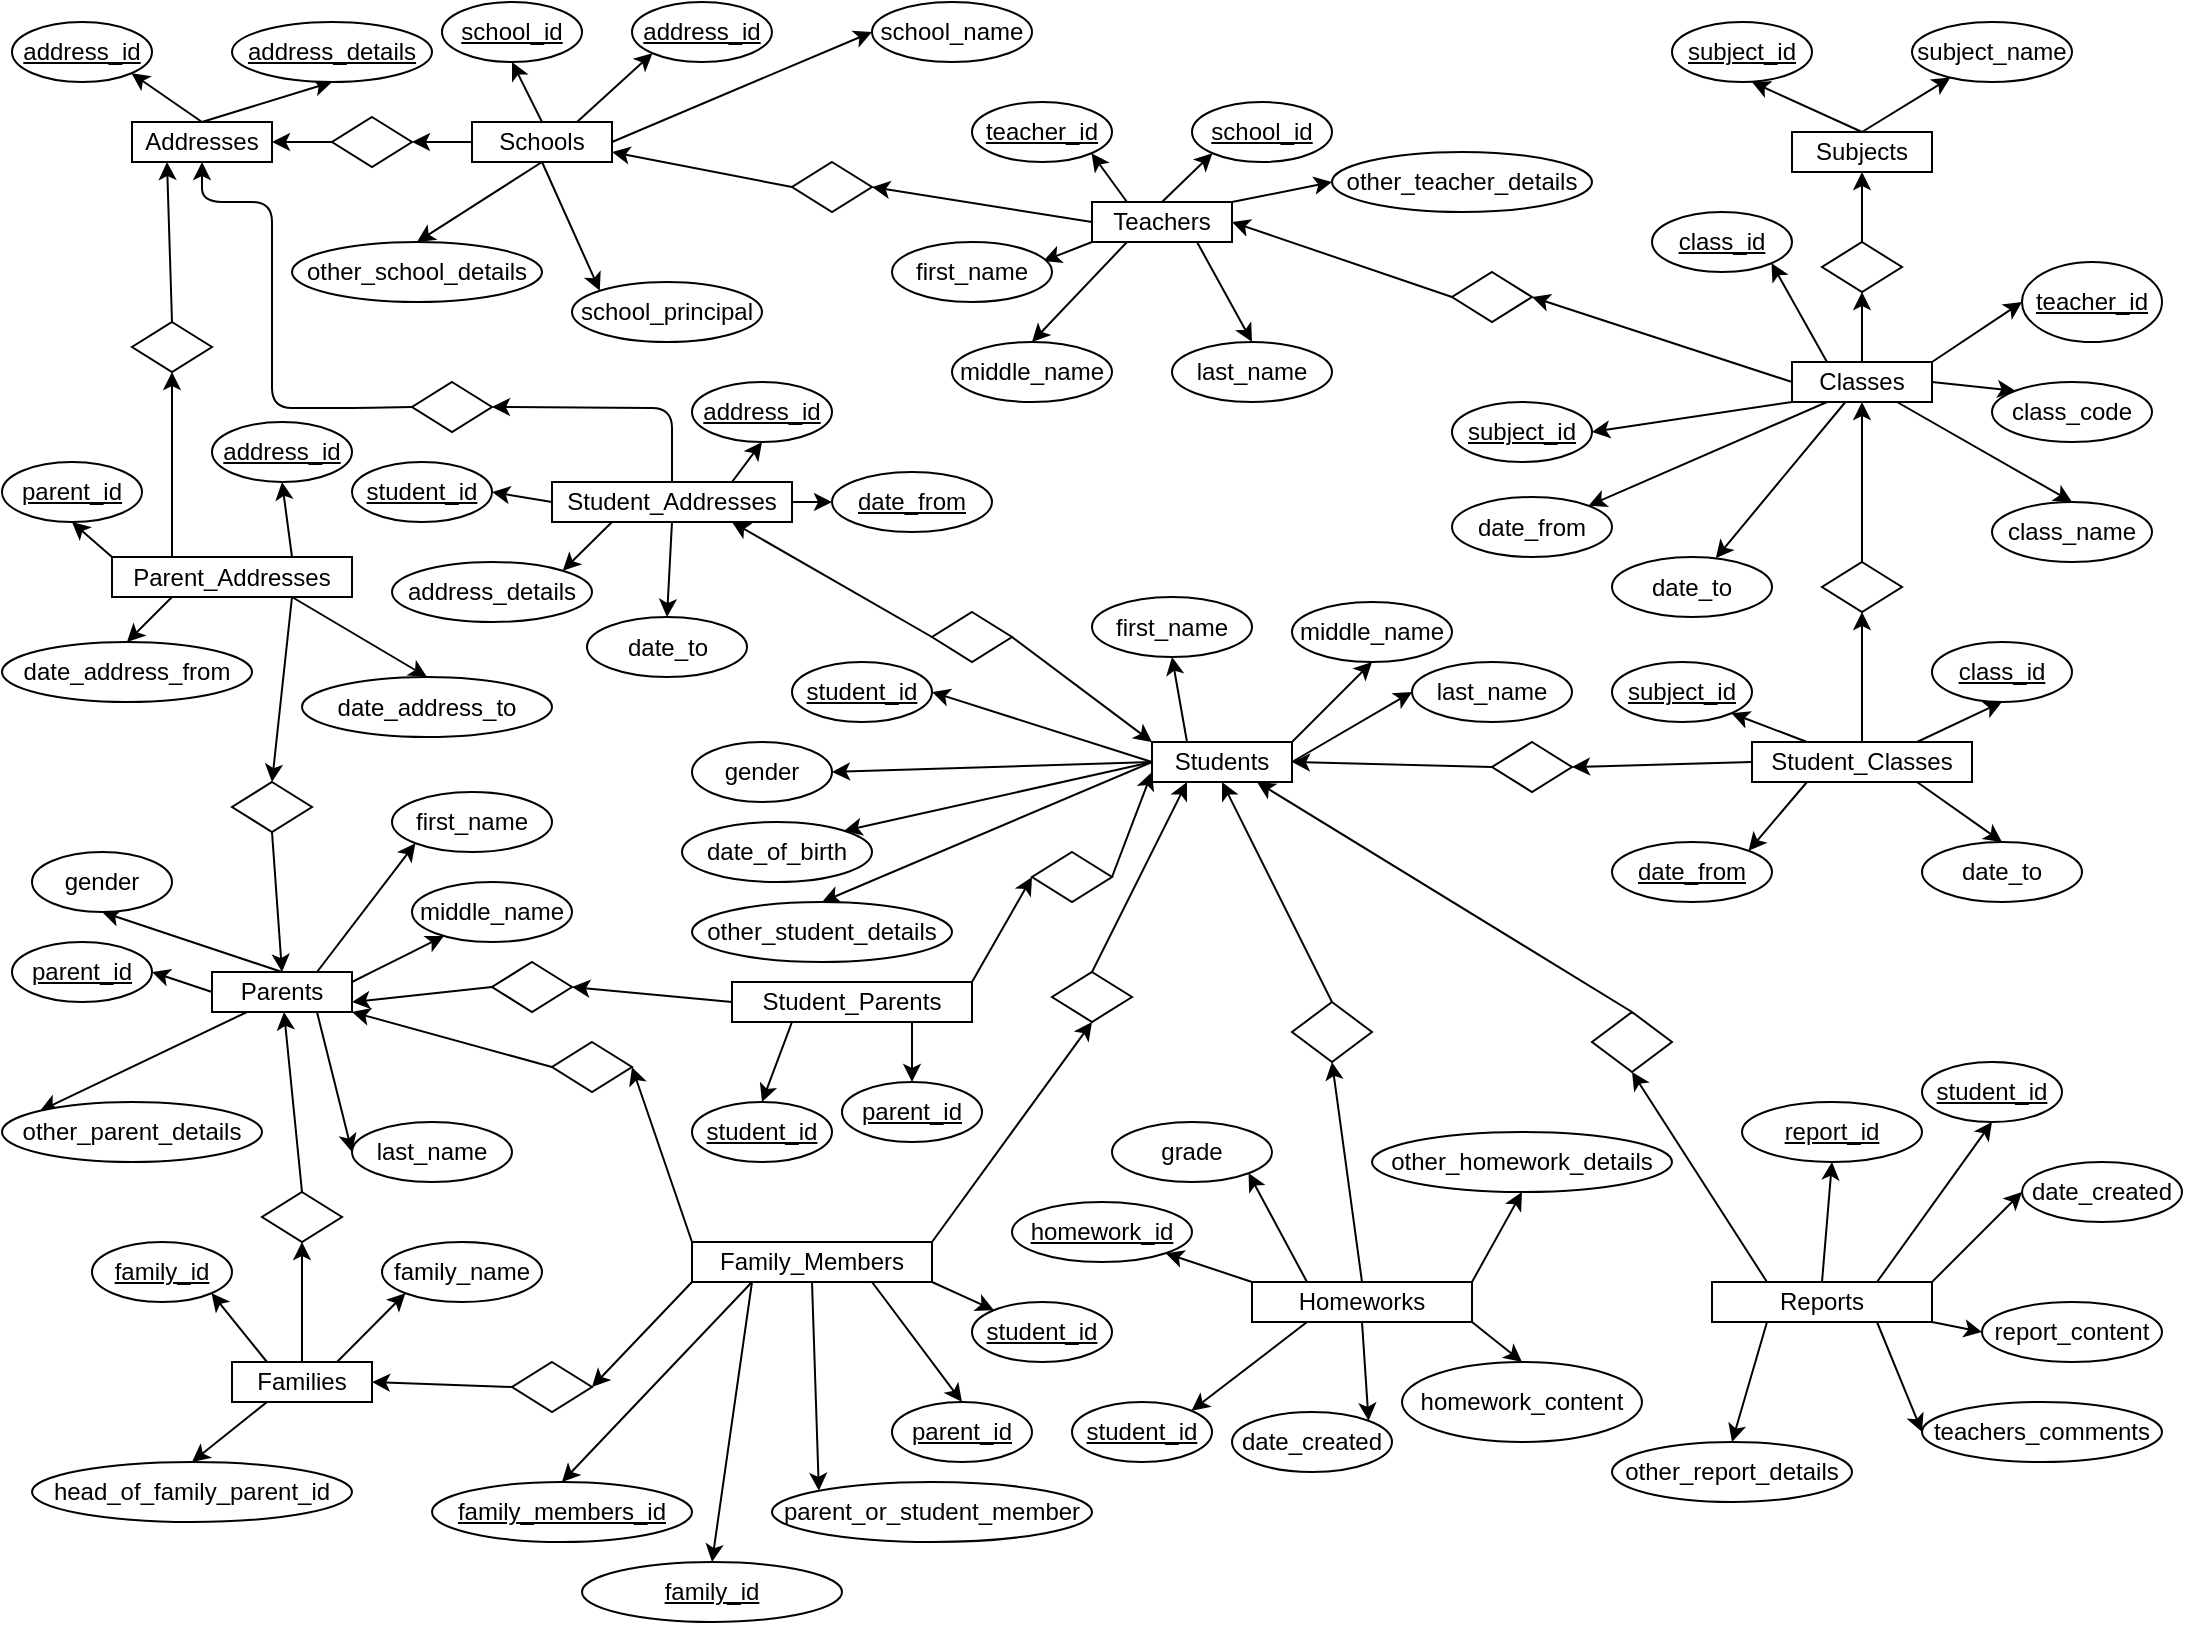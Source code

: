 <mxfile>
    <diagram id="_4S55ueHXffm-7lvJzkO" name="Page-1">
        <mxGraphModel dx="1066" dy="604" grid="1" gridSize="10" guides="1" tooltips="1" connect="1" arrows="1" fold="1" page="1" pageScale="1" pageWidth="1100" pageHeight="850" math="0" shadow="0">
            <root>
                <mxCell id="0"/>
                <mxCell id="1" parent="0"/>
                <mxCell id="6" style="edgeStyle=none;html=1;exitX=0.5;exitY=0;exitDx=0;exitDy=0;entryX=1;entryY=1;entryDx=0;entryDy=0;" edge="1" parent="1" source="2" target="3">
                    <mxGeometry relative="1" as="geometry"/>
                </mxCell>
                <mxCell id="7" style="html=1;exitX=0.5;exitY=0;exitDx=0;exitDy=0;entryX=0.5;entryY=1;entryDx=0;entryDy=0;" edge="1" parent="1" source="2" target="4">
                    <mxGeometry relative="1" as="geometry"/>
                </mxCell>
                <mxCell id="2" value="Addresses" style="rounded=0;whiteSpace=wrap;html=1;" vertex="1" parent="1">
                    <mxGeometry x="70" y="70" width="70" height="20" as="geometry"/>
                </mxCell>
                <mxCell id="3" value="&lt;u&gt;address_id&lt;/u&gt;" style="ellipse;whiteSpace=wrap;html=1;" vertex="1" parent="1">
                    <mxGeometry x="10" y="20" width="70" height="30" as="geometry"/>
                </mxCell>
                <mxCell id="4" value="&lt;u&gt;address_details&lt;/u&gt;" style="ellipse;whiteSpace=wrap;html=1;" vertex="1" parent="1">
                    <mxGeometry x="120" y="20" width="100" height="30" as="geometry"/>
                </mxCell>
                <mxCell id="26" style="edgeStyle=none;html=1;exitX=0.5;exitY=1;exitDx=0;exitDy=0;entryX=0.5;entryY=0;entryDx=0;entryDy=0;" edge="1" parent="1" source="8" target="13">
                    <mxGeometry relative="1" as="geometry"/>
                </mxCell>
                <mxCell id="27" style="edgeStyle=none;html=1;exitX=0.5;exitY=1;exitDx=0;exitDy=0;entryX=0;entryY=0;entryDx=0;entryDy=0;" edge="1" parent="1" source="8" target="12">
                    <mxGeometry relative="1" as="geometry"/>
                </mxCell>
                <mxCell id="28" style="edgeStyle=none;html=1;exitX=1;exitY=0.5;exitDx=0;exitDy=0;entryX=0;entryY=0.5;entryDx=0;entryDy=0;" edge="1" parent="1" source="8" target="11">
                    <mxGeometry relative="1" as="geometry"/>
                </mxCell>
                <mxCell id="29" style="edgeStyle=none;html=1;exitX=0.75;exitY=0;exitDx=0;exitDy=0;entryX=0;entryY=1;entryDx=0;entryDy=0;" edge="1" parent="1" source="8" target="9">
                    <mxGeometry relative="1" as="geometry"/>
                </mxCell>
                <mxCell id="31" style="edgeStyle=none;html=1;exitX=0.5;exitY=0;exitDx=0;exitDy=0;entryX=0.5;entryY=1;entryDx=0;entryDy=0;" edge="1" parent="1" source="8" target="10">
                    <mxGeometry relative="1" as="geometry"/>
                </mxCell>
                <mxCell id="240" value="" style="edgeStyle=none;html=1;" edge="1" parent="1" source="8" target="14">
                    <mxGeometry relative="1" as="geometry"/>
                </mxCell>
                <mxCell id="8" value="Schools" style="rounded=0;whiteSpace=wrap;html=1;" vertex="1" parent="1">
                    <mxGeometry x="240" y="70" width="70" height="20" as="geometry"/>
                </mxCell>
                <mxCell id="9" value="&lt;u&gt;address_id&lt;/u&gt;" style="ellipse;whiteSpace=wrap;html=1;" vertex="1" parent="1">
                    <mxGeometry x="320" y="10" width="70" height="30" as="geometry"/>
                </mxCell>
                <mxCell id="10" value="&lt;u&gt;school_id&lt;/u&gt;" style="ellipse;whiteSpace=wrap;html=1;" vertex="1" parent="1">
                    <mxGeometry x="225" y="10" width="70" height="30" as="geometry"/>
                </mxCell>
                <mxCell id="11" value="school_name" style="ellipse;whiteSpace=wrap;html=1;" vertex="1" parent="1">
                    <mxGeometry x="440" y="10" width="80" height="30" as="geometry"/>
                </mxCell>
                <mxCell id="12" value="school_principal" style="ellipse;whiteSpace=wrap;html=1;" vertex="1" parent="1">
                    <mxGeometry x="290" y="150" width="95" height="30" as="geometry"/>
                </mxCell>
                <mxCell id="13" value="other_school_details" style="ellipse;whiteSpace=wrap;html=1;" vertex="1" parent="1">
                    <mxGeometry x="150" y="130" width="125" height="30" as="geometry"/>
                </mxCell>
                <mxCell id="16" style="edgeStyle=none;html=1;exitX=0;exitY=0.5;exitDx=0;exitDy=0;entryX=1;entryY=0.5;entryDx=0;entryDy=0;" edge="1" parent="1" source="14" target="2">
                    <mxGeometry relative="1" as="geometry"/>
                </mxCell>
                <mxCell id="14" value="" style="rhombus;whiteSpace=wrap;html=1;" vertex="1" parent="1">
                    <mxGeometry x="170" y="67.5" width="40" height="25" as="geometry"/>
                </mxCell>
                <mxCell id="20" style="edgeStyle=none;html=1;exitX=0.5;exitY=0;exitDx=0;exitDy=0;entryX=0.571;entryY=1;entryDx=0;entryDy=0;entryPerimeter=0;" edge="1" parent="1" source="17" target="18">
                    <mxGeometry relative="1" as="geometry"/>
                </mxCell>
                <mxCell id="21" style="edgeStyle=none;html=1;exitX=0.5;exitY=0;exitDx=0;exitDy=0;" edge="1" parent="1" source="17" target="19">
                    <mxGeometry relative="1" as="geometry"/>
                </mxCell>
                <mxCell id="17" value="Subjects" style="rounded=0;whiteSpace=wrap;html=1;" vertex="1" parent="1">
                    <mxGeometry x="900" y="75" width="70" height="20" as="geometry"/>
                </mxCell>
                <mxCell id="18" value="&lt;u&gt;subject_id&lt;/u&gt;" style="ellipse;whiteSpace=wrap;html=1;" vertex="1" parent="1">
                    <mxGeometry x="840" y="20" width="70" height="30" as="geometry"/>
                </mxCell>
                <mxCell id="19" value="subject_name" style="ellipse;whiteSpace=wrap;html=1;" vertex="1" parent="1">
                    <mxGeometry x="960" y="20" width="80" height="30" as="geometry"/>
                </mxCell>
                <mxCell id="23" style="edgeStyle=none;html=1;exitX=0.5;exitY=0;exitDx=0;exitDy=0;entryX=0.5;entryY=1;entryDx=0;entryDy=0;" edge="1" parent="1" source="22" target="17">
                    <mxGeometry relative="1" as="geometry"/>
                </mxCell>
                <mxCell id="22" value="" style="rhombus;whiteSpace=wrap;html=1;" vertex="1" parent="1">
                    <mxGeometry x="915" y="130" width="40" height="25" as="geometry"/>
                </mxCell>
                <mxCell id="42" style="edgeStyle=none;html=1;exitX=0;exitY=1;exitDx=0;exitDy=0;entryX=1;entryY=0.5;entryDx=0;entryDy=0;" edge="1" parent="1" source="24" target="33">
                    <mxGeometry relative="1" as="geometry"/>
                </mxCell>
                <mxCell id="43" value="" style="edgeStyle=none;html=1;" edge="1" parent="1" source="24" target="39">
                    <mxGeometry relative="1" as="geometry"/>
                </mxCell>
                <mxCell id="44" style="edgeStyle=none;html=1;exitX=0.75;exitY=1;exitDx=0;exitDy=0;entryX=0.5;entryY=0;entryDx=0;entryDy=0;" edge="1" parent="1" source="24" target="36">
                    <mxGeometry relative="1" as="geometry"/>
                </mxCell>
                <mxCell id="45" style="edgeStyle=none;html=1;exitX=0.25;exitY=1;exitDx=0;exitDy=0;entryX=1;entryY=0;entryDx=0;entryDy=0;" edge="1" parent="1" source="24" target="38">
                    <mxGeometry relative="1" as="geometry"/>
                </mxCell>
                <mxCell id="46" style="edgeStyle=none;html=1;exitX=1;exitY=0.5;exitDx=0;exitDy=0;entryX=0;entryY=0;entryDx=0;entryDy=0;" edge="1" parent="1" source="24" target="35">
                    <mxGeometry relative="1" as="geometry"/>
                </mxCell>
                <mxCell id="47" style="edgeStyle=none;html=1;exitX=1;exitY=0;exitDx=0;exitDy=0;entryX=0;entryY=0.5;entryDx=0;entryDy=0;" edge="1" parent="1" source="24" target="34">
                    <mxGeometry relative="1" as="geometry"/>
                </mxCell>
                <mxCell id="82" style="edgeStyle=none;html=1;exitX=0.25;exitY=0;exitDx=0;exitDy=0;entryX=1;entryY=1;entryDx=0;entryDy=0;" edge="1" parent="1" source="24" target="32">
                    <mxGeometry relative="1" as="geometry"/>
                </mxCell>
                <mxCell id="243" style="edgeStyle=none;html=1;exitX=0.5;exitY=0;exitDx=0;exitDy=0;entryX=0.5;entryY=1;entryDx=0;entryDy=0;" edge="1" parent="1" source="24" target="22">
                    <mxGeometry relative="1" as="geometry"/>
                </mxCell>
                <mxCell id="244" style="edgeStyle=none;html=1;exitX=0;exitY=0.5;exitDx=0;exitDy=0;entryX=1;entryY=0.5;entryDx=0;entryDy=0;" edge="1" parent="1" source="24" target="84">
                    <mxGeometry relative="1" as="geometry"/>
                </mxCell>
                <mxCell id="24" value="Classes" style="rounded=0;whiteSpace=wrap;html=1;" vertex="1" parent="1">
                    <mxGeometry x="900" y="190" width="70" height="20" as="geometry"/>
                </mxCell>
                <mxCell id="32" value="&lt;u&gt;class_id&lt;/u&gt;" style="ellipse;whiteSpace=wrap;html=1;" vertex="1" parent="1">
                    <mxGeometry x="830" y="115" width="70" height="30" as="geometry"/>
                </mxCell>
                <mxCell id="33" value="&lt;u&gt;subject_id&lt;/u&gt;" style="ellipse;whiteSpace=wrap;html=1;" vertex="1" parent="1">
                    <mxGeometry x="730" y="210" width="70" height="30" as="geometry"/>
                </mxCell>
                <mxCell id="34" value="&lt;u&gt;teacher_id&lt;/u&gt;" style="ellipse;whiteSpace=wrap;html=1;" vertex="1" parent="1">
                    <mxGeometry x="1015" y="140" width="70" height="40" as="geometry"/>
                </mxCell>
                <mxCell id="35" value="class_code" style="ellipse;whiteSpace=wrap;html=1;" vertex="1" parent="1">
                    <mxGeometry x="1000" y="200" width="80" height="30" as="geometry"/>
                </mxCell>
                <mxCell id="36" value="class_name" style="ellipse;whiteSpace=wrap;html=1;" vertex="1" parent="1">
                    <mxGeometry x="1000" y="260" width="80" height="30" as="geometry"/>
                </mxCell>
                <mxCell id="38" value="date_from" style="ellipse;whiteSpace=wrap;html=1;" vertex="1" parent="1">
                    <mxGeometry x="730" y="257.5" width="80" height="30" as="geometry"/>
                </mxCell>
                <mxCell id="39" value="date_to" style="ellipse;whiteSpace=wrap;html=1;" vertex="1" parent="1">
                    <mxGeometry x="810" y="287.5" width="80" height="30" as="geometry"/>
                </mxCell>
                <mxCell id="57" style="edgeStyle=none;html=1;exitX=0.25;exitY=1;exitDx=0;exitDy=0;entryX=1;entryY=0;entryDx=0;entryDy=0;" edge="1" parent="1" source="48" target="55">
                    <mxGeometry relative="1" as="geometry"/>
                </mxCell>
                <mxCell id="58" style="edgeStyle=none;html=1;exitX=0.75;exitY=1;exitDx=0;exitDy=0;entryX=0.5;entryY=0;entryDx=0;entryDy=0;" edge="1" parent="1" source="48" target="56">
                    <mxGeometry relative="1" as="geometry"/>
                </mxCell>
                <mxCell id="59" style="edgeStyle=none;html=1;exitX=0.75;exitY=0;exitDx=0;exitDy=0;entryX=0.5;entryY=1;entryDx=0;entryDy=0;" edge="1" parent="1" source="48" target="54">
                    <mxGeometry relative="1" as="geometry"/>
                </mxCell>
                <mxCell id="60" style="edgeStyle=none;html=1;exitX=0.25;exitY=0;exitDx=0;exitDy=0;entryX=1;entryY=1;entryDx=0;entryDy=0;" edge="1" parent="1" source="48" target="53">
                    <mxGeometry relative="1" as="geometry"/>
                </mxCell>
                <mxCell id="245" style="edgeStyle=none;html=1;exitX=0.5;exitY=0;exitDx=0;exitDy=0;entryX=0.5;entryY=1;entryDx=0;entryDy=0;" edge="1" parent="1" source="48" target="61">
                    <mxGeometry relative="1" as="geometry"/>
                </mxCell>
                <mxCell id="246" style="edgeStyle=none;html=1;exitX=0;exitY=0.5;exitDx=0;exitDy=0;entryX=1;entryY=0.5;entryDx=0;entryDy=0;" edge="1" parent="1" source="48" target="219">
                    <mxGeometry relative="1" as="geometry"/>
                </mxCell>
                <mxCell id="48" value="Student_Classes" style="rounded=0;whiteSpace=wrap;html=1;" vertex="1" parent="1">
                    <mxGeometry x="880" y="380" width="110" height="20" as="geometry"/>
                </mxCell>
                <mxCell id="53" value="&lt;u&gt;subject_id&lt;/u&gt;" style="ellipse;whiteSpace=wrap;html=1;" vertex="1" parent="1">
                    <mxGeometry x="810" y="340" width="70" height="30" as="geometry"/>
                </mxCell>
                <mxCell id="54" value="&lt;u&gt;class_id&lt;/u&gt;" style="ellipse;whiteSpace=wrap;html=1;" vertex="1" parent="1">
                    <mxGeometry x="970" y="330" width="70" height="30" as="geometry"/>
                </mxCell>
                <mxCell id="55" value="&lt;u&gt;date_from&lt;/u&gt;" style="ellipse;whiteSpace=wrap;html=1;" vertex="1" parent="1">
                    <mxGeometry x="810" y="430" width="80" height="30" as="geometry"/>
                </mxCell>
                <mxCell id="56" value="date_to" style="ellipse;whiteSpace=wrap;html=1;" vertex="1" parent="1">
                    <mxGeometry x="965" y="430" width="80" height="30" as="geometry"/>
                </mxCell>
                <mxCell id="62" style="edgeStyle=none;html=1;exitX=0.5;exitY=0;exitDx=0;exitDy=0;entryX=0.5;entryY=1;entryDx=0;entryDy=0;" edge="1" parent="1" source="61" target="24">
                    <mxGeometry relative="1" as="geometry"/>
                </mxCell>
                <mxCell id="61" value="" style="rhombus;whiteSpace=wrap;html=1;" vertex="1" parent="1">
                    <mxGeometry x="915" y="290" width="40" height="25" as="geometry"/>
                </mxCell>
                <mxCell id="75" style="edgeStyle=none;html=1;exitX=0;exitY=1;exitDx=0;exitDy=0;entryX=0.946;entryY=0.318;entryDx=0;entryDy=0;entryPerimeter=0;" edge="1" parent="1" source="64" target="68">
                    <mxGeometry relative="1" as="geometry"/>
                </mxCell>
                <mxCell id="76" style="edgeStyle=none;html=1;exitX=0.25;exitY=1;exitDx=0;exitDy=0;entryX=0.5;entryY=0;entryDx=0;entryDy=0;" edge="1" parent="1" source="64" target="69">
                    <mxGeometry relative="1" as="geometry"/>
                </mxCell>
                <mxCell id="78" style="edgeStyle=none;html=1;exitX=0.25;exitY=0;exitDx=0;exitDy=0;entryX=1;entryY=1;entryDx=0;entryDy=0;" edge="1" parent="1" source="64" target="65">
                    <mxGeometry relative="1" as="geometry"/>
                </mxCell>
                <mxCell id="79" style="edgeStyle=none;html=1;exitX=0.5;exitY=0;exitDx=0;exitDy=0;entryX=0;entryY=1;entryDx=0;entryDy=0;" edge="1" parent="1" source="64" target="66">
                    <mxGeometry relative="1" as="geometry"/>
                </mxCell>
                <mxCell id="80" style="edgeStyle=none;html=1;exitX=0.75;exitY=1;exitDx=0;exitDy=0;entryX=0.5;entryY=0;entryDx=0;entryDy=0;" edge="1" parent="1" source="64" target="70">
                    <mxGeometry relative="1" as="geometry"/>
                </mxCell>
                <mxCell id="83" style="edgeStyle=none;html=1;exitX=1;exitY=0;exitDx=0;exitDy=0;entryX=0;entryY=0.5;entryDx=0;entryDy=0;" edge="1" parent="1" source="64" target="71">
                    <mxGeometry relative="1" as="geometry"/>
                </mxCell>
                <mxCell id="241" style="edgeStyle=none;html=1;exitX=0;exitY=0.5;exitDx=0;exitDy=0;entryX=1;entryY=0.5;entryDx=0;entryDy=0;" edge="1" parent="1" source="64" target="72">
                    <mxGeometry relative="1" as="geometry"/>
                </mxCell>
                <mxCell id="64" value="Teachers" style="rounded=0;whiteSpace=wrap;html=1;" vertex="1" parent="1">
                    <mxGeometry x="550" y="110" width="70" height="20" as="geometry"/>
                </mxCell>
                <mxCell id="65" value="&lt;u&gt;teacher_id&lt;/u&gt;" style="ellipse;whiteSpace=wrap;html=1;" vertex="1" parent="1">
                    <mxGeometry x="490" y="60" width="70" height="30" as="geometry"/>
                </mxCell>
                <mxCell id="66" value="&lt;u&gt;school_id&lt;/u&gt;" style="ellipse;whiteSpace=wrap;html=1;" vertex="1" parent="1">
                    <mxGeometry x="600" y="60" width="70" height="30" as="geometry"/>
                </mxCell>
                <mxCell id="68" value="first_name" style="ellipse;whiteSpace=wrap;html=1;" vertex="1" parent="1">
                    <mxGeometry x="450" y="130" width="80" height="30" as="geometry"/>
                </mxCell>
                <mxCell id="69" value="middle_name" style="ellipse;whiteSpace=wrap;html=1;" vertex="1" parent="1">
                    <mxGeometry x="480" y="180" width="80" height="30" as="geometry"/>
                </mxCell>
                <mxCell id="70" value="last_name" style="ellipse;whiteSpace=wrap;html=1;" vertex="1" parent="1">
                    <mxGeometry x="590" y="180" width="80" height="30" as="geometry"/>
                </mxCell>
                <mxCell id="71" value="other_teacher_details" style="ellipse;whiteSpace=wrap;html=1;" vertex="1" parent="1">
                    <mxGeometry x="670" y="85" width="130" height="30" as="geometry"/>
                </mxCell>
                <mxCell id="73" style="edgeStyle=none;html=1;exitX=0;exitY=0.5;exitDx=0;exitDy=0;entryX=1;entryY=0.75;entryDx=0;entryDy=0;" edge="1" parent="1" source="72" target="8">
                    <mxGeometry relative="1" as="geometry"/>
                </mxCell>
                <mxCell id="72" value="" style="rhombus;whiteSpace=wrap;html=1;" vertex="1" parent="1">
                    <mxGeometry x="400" y="90" width="40" height="25" as="geometry"/>
                </mxCell>
                <mxCell id="85" style="edgeStyle=none;html=1;exitX=0;exitY=0.5;exitDx=0;exitDy=0;entryX=1;entryY=0.5;entryDx=0;entryDy=0;" edge="1" parent="1" source="84" target="64">
                    <mxGeometry relative="1" as="geometry"/>
                </mxCell>
                <mxCell id="84" value="" style="rhombus;whiteSpace=wrap;html=1;" vertex="1" parent="1">
                    <mxGeometry x="730" y="145" width="40" height="25" as="geometry"/>
                </mxCell>
                <mxCell id="97" style="edgeStyle=none;html=1;exitX=0;exitY=0.5;exitDx=0;exitDy=0;entryX=1;entryY=0.5;entryDx=0;entryDy=0;" edge="1" parent="1" source="87" target="91">
                    <mxGeometry relative="1" as="geometry"/>
                </mxCell>
                <mxCell id="98" style="edgeStyle=none;html=1;exitX=0.25;exitY=1;exitDx=0;exitDy=0;entryX=1;entryY=0;entryDx=0;entryDy=0;" edge="1" parent="1" source="87" target="96">
                    <mxGeometry relative="1" as="geometry"/>
                </mxCell>
                <mxCell id="99" style="edgeStyle=none;html=1;exitX=0.5;exitY=1;exitDx=0;exitDy=0;entryX=0.5;entryY=0;entryDx=0;entryDy=0;" edge="1" parent="1" source="87" target="95">
                    <mxGeometry relative="1" as="geometry"/>
                </mxCell>
                <mxCell id="100" style="edgeStyle=none;html=1;exitX=1;exitY=0.5;exitDx=0;exitDy=0;entryX=0;entryY=0.5;entryDx=0;entryDy=0;" edge="1" parent="1" source="87" target="94">
                    <mxGeometry relative="1" as="geometry"/>
                </mxCell>
                <mxCell id="101" style="edgeStyle=none;html=1;exitX=0.75;exitY=0;exitDx=0;exitDy=0;entryX=0.5;entryY=1;entryDx=0;entryDy=0;" edge="1" parent="1" source="87" target="92">
                    <mxGeometry relative="1" as="geometry"/>
                </mxCell>
                <mxCell id="237" style="edgeStyle=none;html=1;exitX=0.5;exitY=0;exitDx=0;exitDy=0;entryX=1;entryY=0.5;entryDx=0;entryDy=0;" edge="1" parent="1" source="87" target="88">
                    <mxGeometry relative="1" as="geometry">
                        <Array as="points">
                            <mxPoint x="340" y="213"/>
                        </Array>
                    </mxGeometry>
                </mxCell>
                <mxCell id="87" value="Student_Addresses" style="rounded=0;whiteSpace=wrap;html=1;" vertex="1" parent="1">
                    <mxGeometry x="280" y="250" width="120" height="20" as="geometry"/>
                </mxCell>
                <mxCell id="89" style="edgeStyle=none;html=1;exitX=0;exitY=0.5;exitDx=0;exitDy=0;entryX=0.5;entryY=1;entryDx=0;entryDy=0;" edge="1" parent="1" source="88" target="2">
                    <mxGeometry relative="1" as="geometry">
                        <Array as="points">
                            <mxPoint x="180" y="213"/>
                            <mxPoint x="140" y="213"/>
                            <mxPoint x="140" y="110"/>
                            <mxPoint x="105" y="110"/>
                        </Array>
                    </mxGeometry>
                </mxCell>
                <mxCell id="88" value="" style="rhombus;whiteSpace=wrap;html=1;" vertex="1" parent="1">
                    <mxGeometry x="210" y="200" width="40" height="25" as="geometry"/>
                </mxCell>
                <mxCell id="91" value="&lt;u&gt;student_id&lt;/u&gt;" style="ellipse;whiteSpace=wrap;html=1;" vertex="1" parent="1">
                    <mxGeometry x="180" y="240" width="70" height="30" as="geometry"/>
                </mxCell>
                <mxCell id="92" value="&lt;u&gt;address_id&lt;/u&gt;" style="ellipse;whiteSpace=wrap;html=1;" vertex="1" parent="1">
                    <mxGeometry x="350" y="200" width="70" height="30" as="geometry"/>
                </mxCell>
                <mxCell id="94" value="&lt;u&gt;date_from&lt;/u&gt;" style="ellipse;whiteSpace=wrap;html=1;" vertex="1" parent="1">
                    <mxGeometry x="420" y="245" width="80" height="30" as="geometry"/>
                </mxCell>
                <mxCell id="95" value="date_to" style="ellipse;whiteSpace=wrap;html=1;" vertex="1" parent="1">
                    <mxGeometry x="297.5" y="317.5" width="80" height="30" as="geometry"/>
                </mxCell>
                <mxCell id="96" value="address_details" style="ellipse;whiteSpace=wrap;html=1;" vertex="1" parent="1">
                    <mxGeometry x="200" y="290" width="100" height="30" as="geometry"/>
                </mxCell>
                <mxCell id="212" style="edgeStyle=none;html=1;exitX=0;exitY=0.5;exitDx=0;exitDy=0;entryX=1;entryY=0.5;entryDx=0;entryDy=0;" edge="1" parent="1" source="102" target="192">
                    <mxGeometry relative="1" as="geometry"/>
                </mxCell>
                <mxCell id="213" style="edgeStyle=none;html=1;exitX=0;exitY=0.5;exitDx=0;exitDy=0;entryX=1;entryY=0.5;entryDx=0;entryDy=0;" edge="1" parent="1" source="102" target="193">
                    <mxGeometry relative="1" as="geometry"/>
                </mxCell>
                <mxCell id="214" style="edgeStyle=none;html=1;exitX=0;exitY=0.5;exitDx=0;exitDy=0;entryX=1;entryY=0;entryDx=0;entryDy=0;" edge="1" parent="1" source="102" target="194">
                    <mxGeometry relative="1" as="geometry"/>
                </mxCell>
                <mxCell id="215" style="edgeStyle=none;html=1;exitX=0;exitY=0.5;exitDx=0;exitDy=0;entryX=0.5;entryY=0;entryDx=0;entryDy=0;" edge="1" parent="1" source="102" target="195">
                    <mxGeometry relative="1" as="geometry"/>
                </mxCell>
                <mxCell id="216" style="edgeStyle=none;html=1;exitX=0.25;exitY=0;exitDx=0;exitDy=0;entryX=0.5;entryY=1;entryDx=0;entryDy=0;" edge="1" parent="1" source="102" target="188">
                    <mxGeometry relative="1" as="geometry"/>
                </mxCell>
                <mxCell id="217" style="edgeStyle=none;html=1;exitX=1;exitY=0;exitDx=0;exitDy=0;entryX=0.5;entryY=1;entryDx=0;entryDy=0;" edge="1" parent="1" source="102" target="189">
                    <mxGeometry relative="1" as="geometry"/>
                </mxCell>
                <mxCell id="218" style="edgeStyle=none;html=1;exitX=1;exitY=0.5;exitDx=0;exitDy=0;entryX=0;entryY=0.5;entryDx=0;entryDy=0;" edge="1" parent="1" source="102" target="190">
                    <mxGeometry relative="1" as="geometry"/>
                </mxCell>
                <mxCell id="102" value="Students" style="rounded=0;whiteSpace=wrap;html=1;" vertex="1" parent="1">
                    <mxGeometry x="580" y="380" width="70" height="20" as="geometry"/>
                </mxCell>
                <mxCell id="210" style="edgeStyle=none;html=1;exitX=0.25;exitY=1;exitDx=0;exitDy=0;entryX=0.5;entryY=0;entryDx=0;entryDy=0;" edge="1" parent="1" source="103" target="104">
                    <mxGeometry relative="1" as="geometry"/>
                </mxCell>
                <mxCell id="211" style="edgeStyle=none;html=1;exitX=0.75;exitY=1;exitDx=0;exitDy=0;entryX=0.5;entryY=0;entryDx=0;entryDy=0;" edge="1" parent="1" source="103" target="105">
                    <mxGeometry relative="1" as="geometry"/>
                </mxCell>
                <mxCell id="234" style="edgeStyle=none;html=1;exitX=0;exitY=0.5;exitDx=0;exitDy=0;entryX=1;entryY=0.5;entryDx=0;entryDy=0;" edge="1" parent="1" source="103" target="153">
                    <mxGeometry relative="1" as="geometry"/>
                </mxCell>
                <mxCell id="235" style="edgeStyle=none;html=1;exitX=1;exitY=0;exitDx=0;exitDy=0;entryX=0;entryY=0.5;entryDx=0;entryDy=0;" edge="1" parent="1" source="103" target="171">
                    <mxGeometry relative="1" as="geometry"/>
                </mxCell>
                <mxCell id="103" value="Student_Parents" style="rounded=0;whiteSpace=wrap;html=1;" vertex="1" parent="1">
                    <mxGeometry x="370" y="500" width="120" height="20" as="geometry"/>
                </mxCell>
                <mxCell id="104" value="&lt;u&gt;student_id&lt;/u&gt;" style="ellipse;whiteSpace=wrap;html=1;" vertex="1" parent="1">
                    <mxGeometry x="350" y="560" width="70" height="30" as="geometry"/>
                </mxCell>
                <mxCell id="105" value="&lt;u&gt;parent_id&lt;/u&gt;" style="ellipse;whiteSpace=wrap;html=1;" vertex="1" parent="1">
                    <mxGeometry x="425" y="550" width="70" height="30" as="geometry"/>
                </mxCell>
                <mxCell id="122" style="edgeStyle=none;html=1;exitX=0.5;exitY=0;exitDx=0;exitDy=0;entryX=0.5;entryY=1;entryDx=0;entryDy=0;" edge="1" parent="1" source="106" target="109">
                    <mxGeometry relative="1" as="geometry"/>
                </mxCell>
                <mxCell id="123" style="edgeStyle=none;html=1;exitX=0.75;exitY=0;exitDx=0;exitDy=0;entryX=0;entryY=1;entryDx=0;entryDy=0;" edge="1" parent="1" source="106" target="110">
                    <mxGeometry relative="1" as="geometry"/>
                </mxCell>
                <mxCell id="128" style="edgeStyle=none;html=1;exitX=0.25;exitY=1;exitDx=0;exitDy=0;entryX=0;entryY=0;entryDx=0;entryDy=0;" edge="1" parent="1" source="106" target="113">
                    <mxGeometry relative="1" as="geometry"/>
                </mxCell>
                <mxCell id="147" style="edgeStyle=none;html=1;exitX=0;exitY=0.5;exitDx=0;exitDy=0;entryX=1;entryY=0.5;entryDx=0;entryDy=0;" edge="1" parent="1" source="106" target="107">
                    <mxGeometry relative="1" as="geometry"/>
                </mxCell>
                <mxCell id="196" style="edgeStyle=none;html=1;exitX=0.75;exitY=1;exitDx=0;exitDy=0;entryX=0;entryY=0.5;entryDx=0;entryDy=0;" edge="1" parent="1" source="106" target="116">
                    <mxGeometry relative="1" as="geometry"/>
                </mxCell>
                <mxCell id="197" style="edgeStyle=none;html=1;exitX=1;exitY=0.25;exitDx=0;exitDy=0;" edge="1" parent="1" source="106" target="111">
                    <mxGeometry relative="1" as="geometry">
                        <Array as="points">
                            <mxPoint x="200" y="490"/>
                        </Array>
                    </mxGeometry>
                </mxCell>
                <mxCell id="106" value="Parents" style="rounded=0;whiteSpace=wrap;html=1;" vertex="1" parent="1">
                    <mxGeometry x="110" y="495" width="70" height="20" as="geometry"/>
                </mxCell>
                <mxCell id="107" value="&lt;u&gt;parent_id&lt;/u&gt;" style="ellipse;whiteSpace=wrap;html=1;" vertex="1" parent="1">
                    <mxGeometry x="10" y="480" width="70" height="30" as="geometry"/>
                </mxCell>
                <mxCell id="109" value="gender" style="ellipse;whiteSpace=wrap;html=1;" vertex="1" parent="1">
                    <mxGeometry x="20" y="435" width="70" height="30" as="geometry"/>
                </mxCell>
                <mxCell id="110" value="first_name" style="ellipse;whiteSpace=wrap;html=1;" vertex="1" parent="1">
                    <mxGeometry x="200" y="405" width="80" height="30" as="geometry"/>
                </mxCell>
                <mxCell id="111" value="middle_name" style="ellipse;whiteSpace=wrap;html=1;" vertex="1" parent="1">
                    <mxGeometry x="210" y="450" width="80" height="30" as="geometry"/>
                </mxCell>
                <mxCell id="113" value="&lt;span style=&quot;text-align: left;&quot;&gt;other_parent_details&lt;/span&gt;" style="ellipse;whiteSpace=wrap;html=1;" vertex="1" parent="1">
                    <mxGeometry x="5" y="560" width="130" height="30" as="geometry"/>
                </mxCell>
                <mxCell id="116" value="last_name" style="ellipse;whiteSpace=wrap;html=1;" vertex="1" parent="1">
                    <mxGeometry x="180" y="570" width="80" height="30" as="geometry"/>
                </mxCell>
                <mxCell id="136" style="edgeStyle=none;html=1;exitX=0.75;exitY=0;exitDx=0;exitDy=0;entryX=0.5;entryY=1;entryDx=0;entryDy=0;" edge="1" parent="1" source="130" target="132">
                    <mxGeometry relative="1" as="geometry"/>
                </mxCell>
                <mxCell id="137" style="edgeStyle=none;html=1;exitX=0;exitY=0;exitDx=0;exitDy=0;entryX=0.5;entryY=1;entryDx=0;entryDy=0;" edge="1" parent="1" source="130" target="131">
                    <mxGeometry relative="1" as="geometry"/>
                </mxCell>
                <mxCell id="138" style="edgeStyle=none;html=1;exitX=0.25;exitY=1;exitDx=0;exitDy=0;entryX=0.5;entryY=0;entryDx=0;entryDy=0;" edge="1" parent="1" source="130" target="133">
                    <mxGeometry relative="1" as="geometry"/>
                </mxCell>
                <mxCell id="139" style="edgeStyle=none;html=1;exitX=0.75;exitY=1;exitDx=0;exitDy=0;entryX=0.5;entryY=0;entryDx=0;entryDy=0;" edge="1" parent="1" source="130" target="134">
                    <mxGeometry relative="1" as="geometry"/>
                </mxCell>
                <mxCell id="236" style="edgeStyle=none;html=1;exitX=0.75;exitY=1;exitDx=0;exitDy=0;entryX=0.5;entryY=0;entryDx=0;entryDy=0;" edge="1" parent="1" source="130" target="144">
                    <mxGeometry relative="1" as="geometry"/>
                </mxCell>
                <mxCell id="239" style="edgeStyle=none;html=1;exitX=0.25;exitY=0;exitDx=0;exitDy=0;entryX=0.5;entryY=1;entryDx=0;entryDy=0;" edge="1" parent="1" source="130" target="140">
                    <mxGeometry relative="1" as="geometry"/>
                </mxCell>
                <mxCell id="130" value="Parent_Addresses" style="rounded=0;whiteSpace=wrap;html=1;" vertex="1" parent="1">
                    <mxGeometry x="60" y="287.5" width="120" height="20" as="geometry"/>
                </mxCell>
                <mxCell id="131" value="&lt;u&gt;parent_id&lt;/u&gt;" style="ellipse;whiteSpace=wrap;html=1;" vertex="1" parent="1">
                    <mxGeometry x="5" y="240" width="70" height="30" as="geometry"/>
                </mxCell>
                <mxCell id="132" value="&lt;u&gt;address_id&lt;/u&gt;" style="ellipse;whiteSpace=wrap;html=1;" vertex="1" parent="1">
                    <mxGeometry x="110" y="220" width="70" height="30" as="geometry"/>
                </mxCell>
                <mxCell id="133" value="&lt;span style=&quot;text-align: left;&quot;&gt;date_address_from&lt;/span&gt;" style="ellipse;whiteSpace=wrap;html=1;" vertex="1" parent="1">
                    <mxGeometry x="5" y="330" width="125" height="30" as="geometry"/>
                </mxCell>
                <mxCell id="134" value="&lt;span style=&quot;text-align: left;&quot;&gt;date_address_to&lt;/span&gt;" style="ellipse;whiteSpace=wrap;html=1;" vertex="1" parent="1">
                    <mxGeometry x="155" y="347.5" width="125" height="30" as="geometry"/>
                </mxCell>
                <mxCell id="143" style="edgeStyle=none;html=1;exitX=0.5;exitY=0;exitDx=0;exitDy=0;entryX=0.25;entryY=1;entryDx=0;entryDy=0;" edge="1" parent="1" source="140" target="2">
                    <mxGeometry relative="1" as="geometry"/>
                </mxCell>
                <mxCell id="140" value="" style="rhombus;whiteSpace=wrap;html=1;" vertex="1" parent="1">
                    <mxGeometry x="70" y="170" width="40" height="25" as="geometry"/>
                </mxCell>
                <mxCell id="151" style="edgeStyle=none;html=1;exitX=0.5;exitY=1;exitDx=0;exitDy=0;entryX=0.5;entryY=0;entryDx=0;entryDy=0;" edge="1" parent="1" source="144" target="106">
                    <mxGeometry relative="1" as="geometry"/>
                </mxCell>
                <mxCell id="144" value="" style="rhombus;whiteSpace=wrap;html=1;" vertex="1" parent="1">
                    <mxGeometry x="120" y="400" width="40" height="25" as="geometry"/>
                </mxCell>
                <mxCell id="154" style="edgeStyle=none;html=1;exitX=0;exitY=0.5;exitDx=0;exitDy=0;entryX=1;entryY=0.75;entryDx=0;entryDy=0;" edge="1" parent="1" source="153" target="106">
                    <mxGeometry relative="1" as="geometry"/>
                </mxCell>
                <mxCell id="153" value="" style="rhombus;whiteSpace=wrap;html=1;" vertex="1" parent="1">
                    <mxGeometry x="250" y="490" width="40" height="25" as="geometry"/>
                </mxCell>
                <mxCell id="166" style="edgeStyle=none;html=1;exitX=0.25;exitY=0;exitDx=0;exitDy=0;entryX=1;entryY=1;entryDx=0;entryDy=0;" edge="1" parent="1" source="159" target="160">
                    <mxGeometry relative="1" as="geometry"/>
                </mxCell>
                <mxCell id="167" style="edgeStyle=none;html=1;exitX=0.75;exitY=0;exitDx=0;exitDy=0;entryX=0;entryY=1;entryDx=0;entryDy=0;" edge="1" parent="1" source="159" target="162">
                    <mxGeometry relative="1" as="geometry"/>
                </mxCell>
                <mxCell id="168" style="edgeStyle=none;html=1;exitX=0.25;exitY=1;exitDx=0;exitDy=0;entryX=0.5;entryY=0;entryDx=0;entryDy=0;" edge="1" parent="1" source="159" target="161">
                    <mxGeometry relative="1" as="geometry"/>
                </mxCell>
                <mxCell id="233" style="edgeStyle=none;html=1;exitX=0.5;exitY=0;exitDx=0;exitDy=0;entryX=0.5;entryY=1;entryDx=0;entryDy=0;" edge="1" parent="1" source="159" target="163">
                    <mxGeometry relative="1" as="geometry"/>
                </mxCell>
                <mxCell id="159" value="Families" style="rounded=0;whiteSpace=wrap;html=1;" vertex="1" parent="1">
                    <mxGeometry x="120" y="690" width="70" height="20" as="geometry"/>
                </mxCell>
                <mxCell id="160" value="&lt;u&gt;family_id&lt;/u&gt;" style="ellipse;whiteSpace=wrap;html=1;" vertex="1" parent="1">
                    <mxGeometry x="50" y="630" width="70" height="30" as="geometry"/>
                </mxCell>
                <mxCell id="161" value="&lt;span style=&quot;text-align: left;&quot;&gt;head_of_family_parent_id&lt;/span&gt;" style="ellipse;whiteSpace=wrap;html=1;" vertex="1" parent="1">
                    <mxGeometry x="20" y="740" width="160" height="30" as="geometry"/>
                </mxCell>
                <mxCell id="162" value="family_name" style="ellipse;whiteSpace=wrap;html=1;" vertex="1" parent="1">
                    <mxGeometry x="195" y="630" width="80" height="30" as="geometry"/>
                </mxCell>
                <mxCell id="164" style="edgeStyle=none;html=1;exitX=0.5;exitY=0;exitDx=0;exitDy=0;" edge="1" parent="1" source="163" target="106">
                    <mxGeometry relative="1" as="geometry"/>
                </mxCell>
                <mxCell id="163" value="" style="rhombus;whiteSpace=wrap;html=1;" vertex="1" parent="1">
                    <mxGeometry x="135" y="605" width="40" height="25" as="geometry"/>
                </mxCell>
                <mxCell id="173" style="edgeStyle=none;html=1;exitX=1;exitY=0.5;exitDx=0;exitDy=0;entryX=0;entryY=0.75;entryDx=0;entryDy=0;" edge="1" parent="1" source="171" target="102">
                    <mxGeometry relative="1" as="geometry"/>
                </mxCell>
                <mxCell id="171" value="" style="rhombus;whiteSpace=wrap;html=1;" vertex="1" parent="1">
                    <mxGeometry x="520" y="435" width="40" height="25" as="geometry"/>
                </mxCell>
                <mxCell id="175" style="edgeStyle=none;html=1;exitX=0;exitY=0.5;exitDx=0;exitDy=0;entryX=0.75;entryY=1;entryDx=0;entryDy=0;" edge="1" parent="1" source="174" target="87">
                    <mxGeometry relative="1" as="geometry"/>
                </mxCell>
                <mxCell id="176" style="edgeStyle=none;html=1;exitX=1;exitY=0.5;exitDx=0;exitDy=0;entryX=0;entryY=0;entryDx=0;entryDy=0;" edge="1" parent="1" source="174" target="102">
                    <mxGeometry relative="1" as="geometry"/>
                </mxCell>
                <mxCell id="174" value="" style="rhombus;whiteSpace=wrap;html=1;" vertex="1" parent="1">
                    <mxGeometry x="470" y="315" width="40" height="25" as="geometry"/>
                </mxCell>
                <mxCell id="204" style="edgeStyle=none;html=1;exitX=0.25;exitY=1;exitDx=0;exitDy=0;entryX=0.5;entryY=0;entryDx=0;entryDy=0;" edge="1" parent="1" source="178" target="199">
                    <mxGeometry relative="1" as="geometry"/>
                </mxCell>
                <mxCell id="205" style="edgeStyle=none;html=1;exitX=0.25;exitY=1;exitDx=0;exitDy=0;entryX=0.5;entryY=0;entryDx=0;entryDy=0;" edge="1" parent="1" source="178" target="200">
                    <mxGeometry relative="1" as="geometry"/>
                </mxCell>
                <mxCell id="207" style="edgeStyle=none;html=1;exitX=0.75;exitY=1;exitDx=0;exitDy=0;entryX=0.5;entryY=0;entryDx=0;entryDy=0;" edge="1" parent="1" source="178" target="202">
                    <mxGeometry relative="1" as="geometry"/>
                </mxCell>
                <mxCell id="208" style="edgeStyle=none;html=1;exitX=1;exitY=1;exitDx=0;exitDy=0;" edge="1" parent="1" source="178" target="203">
                    <mxGeometry relative="1" as="geometry"/>
                </mxCell>
                <mxCell id="209" style="edgeStyle=none;html=1;exitX=0.5;exitY=1;exitDx=0;exitDy=0;entryX=0;entryY=0;entryDx=0;entryDy=0;" edge="1" parent="1" source="178" target="201">
                    <mxGeometry relative="1" as="geometry"/>
                </mxCell>
                <mxCell id="230" style="edgeStyle=none;html=1;exitX=1;exitY=0;exitDx=0;exitDy=0;entryX=0.5;entryY=1;entryDx=0;entryDy=0;" edge="1" parent="1" source="178" target="181">
                    <mxGeometry relative="1" as="geometry"/>
                </mxCell>
                <mxCell id="231" style="edgeStyle=none;html=1;exitX=0;exitY=0;exitDx=0;exitDy=0;entryX=1;entryY=0.5;entryDx=0;entryDy=0;" edge="1" parent="1" source="178" target="180">
                    <mxGeometry relative="1" as="geometry"/>
                </mxCell>
                <mxCell id="232" style="edgeStyle=none;html=1;exitX=0;exitY=1;exitDx=0;exitDy=0;entryX=1;entryY=0.5;entryDx=0;entryDy=0;" edge="1" parent="1" source="178" target="179">
                    <mxGeometry relative="1" as="geometry"/>
                </mxCell>
                <mxCell id="178" value="Family_Members" style="rounded=0;whiteSpace=wrap;html=1;" vertex="1" parent="1">
                    <mxGeometry x="350" y="630" width="120" height="20" as="geometry"/>
                </mxCell>
                <mxCell id="183" style="edgeStyle=none;html=1;exitX=0;exitY=0.5;exitDx=0;exitDy=0;entryX=1;entryY=0.5;entryDx=0;entryDy=0;" edge="1" parent="1" source="179" target="159">
                    <mxGeometry relative="1" as="geometry"/>
                </mxCell>
                <mxCell id="179" value="" style="rhombus;whiteSpace=wrap;html=1;" vertex="1" parent="1">
                    <mxGeometry x="260" y="690" width="40" height="25" as="geometry"/>
                </mxCell>
                <mxCell id="198" style="edgeStyle=none;html=1;exitX=0;exitY=0.5;exitDx=0;exitDy=0;entryX=1;entryY=1;entryDx=0;entryDy=0;" edge="1" parent="1" source="180" target="106">
                    <mxGeometry relative="1" as="geometry"/>
                </mxCell>
                <mxCell id="180" value="" style="rhombus;whiteSpace=wrap;html=1;" vertex="1" parent="1">
                    <mxGeometry x="280" y="530" width="40" height="25" as="geometry"/>
                </mxCell>
                <mxCell id="187" style="edgeStyle=none;html=1;exitX=0.5;exitY=0;exitDx=0;exitDy=0;entryX=0.25;entryY=1;entryDx=0;entryDy=0;" edge="1" parent="1" source="181" target="102">
                    <mxGeometry relative="1" as="geometry"/>
                </mxCell>
                <mxCell id="181" value="" style="rhombus;whiteSpace=wrap;html=1;" vertex="1" parent="1">
                    <mxGeometry x="530" y="495" width="40" height="25" as="geometry"/>
                </mxCell>
                <mxCell id="188" value="first_name" style="ellipse;whiteSpace=wrap;html=1;" vertex="1" parent="1">
                    <mxGeometry x="550" y="307.5" width="80" height="30" as="geometry"/>
                </mxCell>
                <mxCell id="189" value="middle_name" style="ellipse;whiteSpace=wrap;html=1;" vertex="1" parent="1">
                    <mxGeometry x="650" y="310" width="80" height="30" as="geometry"/>
                </mxCell>
                <mxCell id="190" value="last_name" style="ellipse;whiteSpace=wrap;html=1;" vertex="1" parent="1">
                    <mxGeometry x="710" y="340" width="80" height="30" as="geometry"/>
                </mxCell>
                <mxCell id="192" value="&lt;u&gt;student_id&lt;/u&gt;" style="ellipse;whiteSpace=wrap;html=1;" vertex="1" parent="1">
                    <mxGeometry x="400" y="340" width="70" height="30" as="geometry"/>
                </mxCell>
                <mxCell id="193" value="gender" style="ellipse;whiteSpace=wrap;html=1;" vertex="1" parent="1">
                    <mxGeometry x="350" y="380" width="70" height="30" as="geometry"/>
                </mxCell>
                <mxCell id="194" value="date_of_birth" style="ellipse;whiteSpace=wrap;html=1;" vertex="1" parent="1">
                    <mxGeometry x="345" y="420" width="95" height="30" as="geometry"/>
                </mxCell>
                <mxCell id="195" value="other_student_details" style="ellipse;whiteSpace=wrap;html=1;" vertex="1" parent="1">
                    <mxGeometry x="350" y="460" width="130" height="30" as="geometry"/>
                </mxCell>
                <mxCell id="199" value="&lt;u&gt;family_members_id&lt;/u&gt;" style="ellipse;whiteSpace=wrap;html=1;" vertex="1" parent="1">
                    <mxGeometry x="220" y="750" width="130" height="30" as="geometry"/>
                </mxCell>
                <mxCell id="200" value="&lt;u&gt;family_id&lt;/u&gt;" style="ellipse;whiteSpace=wrap;html=1;" vertex="1" parent="1">
                    <mxGeometry x="295" y="790" width="130" height="30" as="geometry"/>
                </mxCell>
                <mxCell id="201" value="parent_or_student_member" style="ellipse;whiteSpace=wrap;html=1;" vertex="1" parent="1">
                    <mxGeometry x="390" y="750" width="160" height="30" as="geometry"/>
                </mxCell>
                <mxCell id="202" value="&lt;u&gt;parent_id&lt;/u&gt;" style="ellipse;whiteSpace=wrap;html=1;" vertex="1" parent="1">
                    <mxGeometry x="450" y="710" width="70" height="30" as="geometry"/>
                </mxCell>
                <mxCell id="203" value="&lt;u&gt;student_id&lt;/u&gt;" style="ellipse;whiteSpace=wrap;html=1;" vertex="1" parent="1">
                    <mxGeometry x="490" y="660" width="70" height="30" as="geometry"/>
                </mxCell>
                <mxCell id="221" style="edgeStyle=none;html=1;exitX=0;exitY=0.5;exitDx=0;exitDy=0;entryX=1;entryY=0.5;entryDx=0;entryDy=0;" edge="1" parent="1" source="219" target="102">
                    <mxGeometry relative="1" as="geometry"/>
                </mxCell>
                <mxCell id="219" value="" style="rhombus;whiteSpace=wrap;html=1;" vertex="1" parent="1">
                    <mxGeometry x="750" y="380" width="40" height="25" as="geometry"/>
                </mxCell>
                <mxCell id="225" style="edgeStyle=none;html=1;exitX=0.5;exitY=0;exitDx=0;exitDy=0;entryX=0.5;entryY=1;entryDx=0;entryDy=0;" edge="1" parent="1" source="222" target="224">
                    <mxGeometry relative="1" as="geometry"/>
                </mxCell>
                <mxCell id="267" style="edgeStyle=none;html=1;exitX=1;exitY=0;exitDx=0;exitDy=0;entryX=0.5;entryY=1;entryDx=0;entryDy=0;" edge="1" parent="1" source="222" target="255">
                    <mxGeometry relative="1" as="geometry"/>
                </mxCell>
                <mxCell id="268" style="edgeStyle=none;html=1;exitX=1;exitY=1;exitDx=0;exitDy=0;entryX=0.5;entryY=0;entryDx=0;entryDy=0;" edge="1" parent="1" source="222" target="252">
                    <mxGeometry relative="1" as="geometry"/>
                </mxCell>
                <mxCell id="269" style="edgeStyle=none;html=1;exitX=0.5;exitY=1;exitDx=0;exitDy=0;entryX=1;entryY=0;entryDx=0;entryDy=0;" edge="1" parent="1" source="222" target="251">
                    <mxGeometry relative="1" as="geometry"/>
                </mxCell>
                <mxCell id="270" style="edgeStyle=none;html=1;exitX=0.25;exitY=1;exitDx=0;exitDy=0;entryX=1;entryY=0;entryDx=0;entryDy=0;" edge="1" parent="1" source="222" target="249">
                    <mxGeometry relative="1" as="geometry"/>
                </mxCell>
                <mxCell id="271" style="edgeStyle=none;html=1;exitX=0.25;exitY=0;exitDx=0;exitDy=0;entryX=1;entryY=1;entryDx=0;entryDy=0;" edge="1" parent="1" source="222" target="254">
                    <mxGeometry relative="1" as="geometry"/>
                </mxCell>
                <mxCell id="272" style="edgeStyle=none;html=1;exitX=0;exitY=0;exitDx=0;exitDy=0;entryX=1;entryY=1;entryDx=0;entryDy=0;" edge="1" parent="1" source="222" target="247">
                    <mxGeometry relative="1" as="geometry"/>
                </mxCell>
                <mxCell id="222" value="Homeworks" style="rounded=0;whiteSpace=wrap;html=1;" vertex="1" parent="1">
                    <mxGeometry x="630" y="650" width="110" height="20" as="geometry"/>
                </mxCell>
                <mxCell id="261" style="edgeStyle=none;html=1;exitX=0.75;exitY=1;exitDx=0;exitDy=0;entryX=0;entryY=0.5;entryDx=0;entryDy=0;" edge="1" parent="1" source="223" target="258">
                    <mxGeometry relative="1" as="geometry"/>
                </mxCell>
                <mxCell id="262" style="edgeStyle=none;html=1;exitX=0.25;exitY=0;exitDx=0;exitDy=0;entryX=0.5;entryY=1;entryDx=0;entryDy=0;" edge="1" parent="1" source="223" target="227">
                    <mxGeometry relative="1" as="geometry"/>
                </mxCell>
                <mxCell id="263" style="edgeStyle=none;html=1;exitX=0.5;exitY=0;exitDx=0;exitDy=0;entryX=0.5;entryY=1;entryDx=0;entryDy=0;" edge="1" parent="1" source="223" target="248">
                    <mxGeometry relative="1" as="geometry"/>
                </mxCell>
                <mxCell id="264" style="edgeStyle=none;html=1;exitX=0.75;exitY=0;exitDx=0;exitDy=0;entryX=0.5;entryY=1;entryDx=0;entryDy=0;" edge="1" parent="1" source="223" target="250">
                    <mxGeometry relative="1" as="geometry"/>
                </mxCell>
                <mxCell id="265" style="edgeStyle=none;html=1;exitX=1;exitY=0;exitDx=0;exitDy=0;entryX=0;entryY=0.5;entryDx=0;entryDy=0;" edge="1" parent="1" source="223" target="256">
                    <mxGeometry relative="1" as="geometry"/>
                </mxCell>
                <mxCell id="266" style="edgeStyle=none;html=1;exitX=1;exitY=1;exitDx=0;exitDy=0;entryX=0;entryY=0.5;entryDx=0;entryDy=0;" edge="1" parent="1" source="223" target="257">
                    <mxGeometry relative="1" as="geometry"/>
                </mxCell>
                <mxCell id="273" style="edgeStyle=none;html=1;exitX=0.25;exitY=1;exitDx=0;exitDy=0;entryX=0.5;entryY=0;entryDx=0;entryDy=0;" edge="1" parent="1" source="223" target="259">
                    <mxGeometry relative="1" as="geometry"/>
                </mxCell>
                <mxCell id="223" value="Reports" style="rounded=0;whiteSpace=wrap;html=1;" vertex="1" parent="1">
                    <mxGeometry x="860" y="650" width="110" height="20" as="geometry"/>
                </mxCell>
                <mxCell id="226" style="edgeStyle=none;html=1;exitX=0.5;exitY=0;exitDx=0;exitDy=0;entryX=0.5;entryY=1;entryDx=0;entryDy=0;" edge="1" parent="1" source="224" target="102">
                    <mxGeometry relative="1" as="geometry"/>
                </mxCell>
                <mxCell id="224" value="" style="rhombus;whiteSpace=wrap;html=1;" vertex="1" parent="1">
                    <mxGeometry x="650" y="510" width="40" height="30" as="geometry"/>
                </mxCell>
                <mxCell id="229" style="edgeStyle=none;html=1;exitX=0.5;exitY=0;exitDx=0;exitDy=0;entryX=0.75;entryY=1;entryDx=0;entryDy=0;" edge="1" parent="1" source="227" target="102">
                    <mxGeometry relative="1" as="geometry"/>
                </mxCell>
                <mxCell id="227" value="" style="rhombus;whiteSpace=wrap;html=1;" vertex="1" parent="1">
                    <mxGeometry x="800" y="515" width="40" height="30" as="geometry"/>
                </mxCell>
                <mxCell id="247" value="&lt;u&gt;homework_id&lt;/u&gt;" style="ellipse;whiteSpace=wrap;html=1;" vertex="1" parent="1">
                    <mxGeometry x="510" y="610" width="90" height="30" as="geometry"/>
                </mxCell>
                <mxCell id="248" value="&lt;u&gt;report_id&lt;/u&gt;" style="ellipse;whiteSpace=wrap;html=1;" vertex="1" parent="1">
                    <mxGeometry x="875" y="560" width="90" height="30" as="geometry"/>
                </mxCell>
                <mxCell id="249" value="&lt;u&gt;student_id&lt;/u&gt;" style="ellipse;whiteSpace=wrap;html=1;" vertex="1" parent="1">
                    <mxGeometry x="540" y="710" width="70" height="30" as="geometry"/>
                </mxCell>
                <mxCell id="250" value="&lt;u&gt;student_id&lt;/u&gt;" style="ellipse;whiteSpace=wrap;html=1;" vertex="1" parent="1">
                    <mxGeometry x="965" y="540" width="70" height="30" as="geometry"/>
                </mxCell>
                <mxCell id="251" value="date_created" style="ellipse;whiteSpace=wrap;html=1;" vertex="1" parent="1">
                    <mxGeometry x="620" y="715" width="80" height="30" as="geometry"/>
                </mxCell>
                <mxCell id="252" value="homework_content" style="ellipse;whiteSpace=wrap;html=1;" vertex="1" parent="1">
                    <mxGeometry x="705" y="690" width="120" height="40" as="geometry"/>
                </mxCell>
                <mxCell id="254" value="grade" style="ellipse;whiteSpace=wrap;html=1;" vertex="1" parent="1">
                    <mxGeometry x="560" y="570" width="80" height="30" as="geometry"/>
                </mxCell>
                <mxCell id="255" value="&lt;span style=&quot;text-align: left;&quot;&gt;other_homework_details&lt;/span&gt;" style="ellipse;whiteSpace=wrap;html=1;" vertex="1" parent="1">
                    <mxGeometry x="690" y="575" width="150" height="30" as="geometry"/>
                </mxCell>
                <mxCell id="256" value="date_created" style="ellipse;whiteSpace=wrap;html=1;" vertex="1" parent="1">
                    <mxGeometry x="1015" y="590" width="80" height="30" as="geometry"/>
                </mxCell>
                <mxCell id="257" value="report_content" style="ellipse;whiteSpace=wrap;html=1;" vertex="1" parent="1">
                    <mxGeometry x="995" y="660" width="90" height="30" as="geometry"/>
                </mxCell>
                <mxCell id="258" value="teachers_comments" style="ellipse;whiteSpace=wrap;html=1;" vertex="1" parent="1">
                    <mxGeometry x="965" y="710" width="120" height="30" as="geometry"/>
                </mxCell>
                <mxCell id="259" value="other_report_details" style="ellipse;whiteSpace=wrap;html=1;" vertex="1" parent="1">
                    <mxGeometry x="810" y="730" width="120" height="30" as="geometry"/>
                </mxCell>
            </root>
        </mxGraphModel>
    </diagram>
</mxfile>